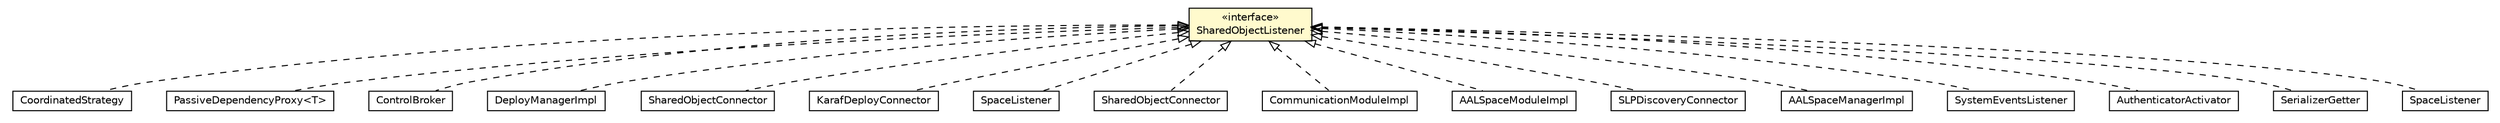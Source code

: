 #!/usr/local/bin/dot
#
# Class diagram 
# Generated by UMLGraph version R5_6-24-gf6e263 (http://www.umlgraph.org/)
#

digraph G {
	edge [fontname="Helvetica",fontsize=10,labelfontname="Helvetica",labelfontsize=10];
	node [fontname="Helvetica",fontsize=10,shape=plaintext];
	nodesep=0.25;
	ranksep=0.5;
	// org.universAAL.middleware.container.SharedObjectListener
	c7587484 [label=<<table title="org.universAAL.middleware.container.SharedObjectListener" border="0" cellborder="1" cellspacing="0" cellpadding="2" port="p" bgcolor="lemonChiffon" href="./SharedObjectListener.html">
		<tr><td><table border="0" cellspacing="0" cellpadding="1">
<tr><td align="center" balign="center"> &#171;interface&#187; </td></tr>
<tr><td align="center" balign="center"> SharedObjectListener </td></tr>
		</table></td></tr>
		</table>>, URL="./SharedObjectListener.html", fontname="Helvetica", fontcolor="black", fontsize=10.0];
	// org.universAAL.middleware.ui.impl.generic.CoordinatedStrategy
	c7587960 [label=<<table title="org.universAAL.middleware.ui.impl.generic.CoordinatedStrategy" border="0" cellborder="1" cellspacing="0" cellpadding="2" port="p" href="../ui/impl/generic/CoordinatedStrategy.html">
		<tr><td><table border="0" cellspacing="0" cellpadding="1">
<tr><td align="center" balign="center"> CoordinatedStrategy </td></tr>
		</table></td></tr>
		</table>>, URL="../ui/impl/generic/CoordinatedStrategy.html", fontname="Helvetica", fontcolor="black", fontsize=10.0];
	// org.universAAL.ioc.dependencies.impl.PassiveDependencyProxy<T>
	c7588267 [label=<<table title="org.universAAL.ioc.dependencies.impl.PassiveDependencyProxy" border="0" cellborder="1" cellspacing="0" cellpadding="2" port="p" href="../../ioc/dependencies/impl/PassiveDependencyProxy.html">
		<tr><td><table border="0" cellspacing="0" cellpadding="1">
<tr><td align="center" balign="center"> PassiveDependencyProxy&lt;T&gt; </td></tr>
		</table></td></tr>
		</table>>, URL="../../ioc/dependencies/impl/PassiveDependencyProxy.html", fontname="Helvetica", fontcolor="black", fontsize=10.0];
	// org.universAAL.middleware.brokers.control.ControlBroker
	c7588644 [label=<<table title="org.universAAL.middleware.brokers.control.ControlBroker" border="0" cellborder="1" cellspacing="0" cellpadding="2" port="p" href="../brokers/control/ControlBroker.html">
		<tr><td><table border="0" cellspacing="0" cellpadding="1">
<tr><td align="center" balign="center"> ControlBroker </td></tr>
		</table></td></tr>
		</table>>, URL="../brokers/control/ControlBroker.html", fontname="Helvetica", fontcolor="black", fontsize=10.0];
	// org.universAAL.middleware.managers.deploy.DeployManagerImpl
	c7588647 [label=<<table title="org.universAAL.middleware.managers.deploy.DeployManagerImpl" border="0" cellborder="1" cellspacing="0" cellpadding="2" port="p" href="../managers/deploy/DeployManagerImpl.html">
		<tr><td><table border="0" cellspacing="0" cellpadding="1">
<tr><td align="center" balign="center"> DeployManagerImpl </td></tr>
		</table></td></tr>
		</table>>, URL="../managers/deploy/DeployManagerImpl.html", fontname="Helvetica", fontcolor="black", fontsize=10.0];
	// org.universAAL.middleware.managers.configuration.core.impl.secondaryManagers.SharedObjectConnector
	c7588666 [label=<<table title="org.universAAL.middleware.managers.configuration.core.impl.secondaryManagers.SharedObjectConnector" border="0" cellborder="1" cellspacing="0" cellpadding="2" port="p" href="../managers/configuration/core/impl/secondaryManagers/SharedObjectConnector.html">
		<tr><td><table border="0" cellspacing="0" cellpadding="1">
<tr><td align="center" balign="center"> SharedObjectConnector </td></tr>
		</table></td></tr>
		</table>>, URL="../managers/configuration/core/impl/secondaryManagers/SharedObjectConnector.html", fontname="Helvetica", fontcolor="black", fontsize=10.0];
	// org.universAAL.middleware.connectors.deploy.karaf.KarafDeployConnector
	c7588685 [label=<<table title="org.universAAL.middleware.connectors.deploy.karaf.KarafDeployConnector" border="0" cellborder="1" cellspacing="0" cellpadding="2" port="p" href="../connectors/deploy/karaf/KarafDeployConnector.html">
		<tr><td><table border="0" cellspacing="0" cellpadding="1">
<tr><td align="center" balign="center"> KarafDeployConnector </td></tr>
		</table></td></tr>
		</table>>, URL="../connectors/deploy/karaf/KarafDeployConnector.html", fontname="Helvetica", fontcolor="black", fontsize=10.0];
	// org.universAAL.middleware.managers.distributedmw.impl.SpaceListener
	c7588701 [label=<<table title="org.universAAL.middleware.managers.distributedmw.impl.SpaceListener" border="0" cellborder="1" cellspacing="0" cellpadding="2" port="p" href="../managers/distributedmw/impl/SpaceListener.html">
		<tr><td><table border="0" cellspacing="0" cellpadding="1">
<tr><td align="center" balign="center"> SpaceListener </td></tr>
		</table></td></tr>
		</table>>, URL="../managers/distributedmw/impl/SpaceListener.html", fontname="Helvetica", fontcolor="black", fontsize=10.0];
	// org.universAAL.middleware.managers.distributedmw.impl.SharedObjectConnector
	c7588702 [label=<<table title="org.universAAL.middleware.managers.distributedmw.impl.SharedObjectConnector" border="0" cellborder="1" cellspacing="0" cellpadding="2" port="p" href="../managers/distributedmw/impl/SharedObjectConnector.html">
		<tr><td><table border="0" cellspacing="0" cellpadding="1">
<tr><td align="center" balign="center"> SharedObjectConnector </td></tr>
		</table></td></tr>
		</table>>, URL="../managers/distributedmw/impl/SharedObjectConnector.html", fontname="Helvetica", fontcolor="black", fontsize=10.0];
	// org.universAAL.middleware.modules.communication.CommunicationModuleImpl
	c7588721 [label=<<table title="org.universAAL.middleware.modules.communication.CommunicationModuleImpl" border="0" cellborder="1" cellspacing="0" cellpadding="2" port="p" href="../modules/communication/CommunicationModuleImpl.html">
		<tr><td><table border="0" cellspacing="0" cellpadding="1">
<tr><td align="center" balign="center"> CommunicationModuleImpl </td></tr>
		</table></td></tr>
		</table>>, URL="../modules/communication/CommunicationModuleImpl.html", fontname="Helvetica", fontcolor="black", fontsize=10.0];
	// org.universAAL.middleware.modules.aalspace.AALSpaceModuleImpl
	c7588728 [label=<<table title="org.universAAL.middleware.modules.aalspace.AALSpaceModuleImpl" border="0" cellborder="1" cellspacing="0" cellpadding="2" port="p" href="../modules/aalspace/AALSpaceModuleImpl.html">
		<tr><td><table border="0" cellspacing="0" cellpadding="1">
<tr><td align="center" balign="center"> AALSpaceModuleImpl </td></tr>
		</table></td></tr>
		</table>>, URL="../modules/aalspace/AALSpaceModuleImpl.html", fontname="Helvetica", fontcolor="black", fontsize=10.0];
	// org.universAAL.middleware.connectors.discovery.slp.SLPDiscoveryConnector
	c7588730 [label=<<table title="org.universAAL.middleware.connectors.discovery.slp.SLPDiscoveryConnector" border="0" cellborder="1" cellspacing="0" cellpadding="2" port="p" href="../connectors/discovery/slp/SLPDiscoveryConnector.html">
		<tr><td><table border="0" cellspacing="0" cellpadding="1">
<tr><td align="center" balign="center"> SLPDiscoveryConnector </td></tr>
		</table></td></tr>
		</table>>, URL="../connectors/discovery/slp/SLPDiscoveryConnector.html", fontname="Helvetica", fontcolor="black", fontsize=10.0];
	// org.universAAL.middleware.managers.aalspace.AALSpaceManagerImpl
	c7588732 [label=<<table title="org.universAAL.middleware.managers.aalspace.AALSpaceManagerImpl" border="0" cellborder="1" cellspacing="0" cellpadding="2" port="p" href="../managers/aalspace/AALSpaceManagerImpl.html">
		<tr><td><table border="0" cellspacing="0" cellpadding="1">
<tr><td align="center" balign="center"> AALSpaceManagerImpl </td></tr>
		</table></td></tr>
		</table>>, URL="../managers/aalspace/AALSpaceManagerImpl.html", fontname="Helvetica", fontcolor="black", fontsize=10.0];
	// org.universAAL.context.sysinfo.SystemEventsListener
	c7588842 [label=<<table title="org.universAAL.context.sysinfo.SystemEventsListener" border="0" cellborder="1" cellspacing="0" cellpadding="2" port="p" href="../../context/sysinfo/SystemEventsListener.html">
		<tr><td><table border="0" cellspacing="0" cellpadding="1">
<tr><td align="center" balign="center"> SystemEventsListener </td></tr>
		</table></td></tr>
		</table>>, URL="../../context/sysinfo/SystemEventsListener.html", fontname="Helvetica", fontcolor="black", fontsize=10.0];
	// org.universAAL.security.authenticator.profile.AuthenticatorActivator
	c7589392 [label=<<table title="org.universAAL.security.authenticator.profile.AuthenticatorActivator" border="0" cellborder="1" cellspacing="0" cellpadding="2" port="p" href="../../security/authenticator/profile/AuthenticatorActivator.html">
		<tr><td><table border="0" cellspacing="0" cellpadding="1">
<tr><td align="center" balign="center"> AuthenticatorActivator </td></tr>
		</table></td></tr>
		</table>>, URL="../../security/authenticator/profile/AuthenticatorActivator.html", fontname="Helvetica", fontcolor="black", fontsize=10.0];
	// org.universAAL.security.session.manager.helpers.SerializerGetter
	c7589408 [label=<<table title="org.universAAL.security.session.manager.helpers.SerializerGetter" border="0" cellborder="1" cellspacing="0" cellpadding="2" port="p" href="../../security/session/manager/helpers/SerializerGetter.html">
		<tr><td><table border="0" cellspacing="0" cellpadding="1">
<tr><td align="center" balign="center"> SerializerGetter </td></tr>
		</table></td></tr>
		</table>>, URL="../../security/session/manager/helpers/SerializerGetter.html", fontname="Helvetica", fontcolor="black", fontsize=10.0];
	// org.universAAL.tools.logmonitor.bus_member.SpaceListener
	c7590017 [label=<<table title="org.universAAL.tools.logmonitor.bus_member.SpaceListener" border="0" cellborder="1" cellspacing="0" cellpadding="2" port="p" href="../../tools/logmonitor/bus_member/SpaceListener.html">
		<tr><td><table border="0" cellspacing="0" cellpadding="1">
<tr><td align="center" balign="center"> SpaceListener </td></tr>
		</table></td></tr>
		</table>>, URL="../../tools/logmonitor/bus_member/SpaceListener.html", fontname="Helvetica", fontcolor="black", fontsize=10.0];
	//org.universAAL.middleware.ui.impl.generic.CoordinatedStrategy implements org.universAAL.middleware.container.SharedObjectListener
	c7587484:p -> c7587960:p [dir=back,arrowtail=empty,style=dashed];
	//org.universAAL.ioc.dependencies.impl.PassiveDependencyProxy<T> implements org.universAAL.middleware.container.SharedObjectListener
	c7587484:p -> c7588267:p [dir=back,arrowtail=empty,style=dashed];
	//org.universAAL.middleware.brokers.control.ControlBroker implements org.universAAL.middleware.container.SharedObjectListener
	c7587484:p -> c7588644:p [dir=back,arrowtail=empty,style=dashed];
	//org.universAAL.middleware.managers.deploy.DeployManagerImpl implements org.universAAL.middleware.container.SharedObjectListener
	c7587484:p -> c7588647:p [dir=back,arrowtail=empty,style=dashed];
	//org.universAAL.middleware.managers.configuration.core.impl.secondaryManagers.SharedObjectConnector implements org.universAAL.middleware.container.SharedObjectListener
	c7587484:p -> c7588666:p [dir=back,arrowtail=empty,style=dashed];
	//org.universAAL.middleware.connectors.deploy.karaf.KarafDeployConnector implements org.universAAL.middleware.container.SharedObjectListener
	c7587484:p -> c7588685:p [dir=back,arrowtail=empty,style=dashed];
	//org.universAAL.middleware.managers.distributedmw.impl.SpaceListener implements org.universAAL.middleware.container.SharedObjectListener
	c7587484:p -> c7588701:p [dir=back,arrowtail=empty,style=dashed];
	//org.universAAL.middleware.managers.distributedmw.impl.SharedObjectConnector implements org.universAAL.middleware.container.SharedObjectListener
	c7587484:p -> c7588702:p [dir=back,arrowtail=empty,style=dashed];
	//org.universAAL.middleware.modules.communication.CommunicationModuleImpl implements org.universAAL.middleware.container.SharedObjectListener
	c7587484:p -> c7588721:p [dir=back,arrowtail=empty,style=dashed];
	//org.universAAL.middleware.modules.aalspace.AALSpaceModuleImpl implements org.universAAL.middleware.container.SharedObjectListener
	c7587484:p -> c7588728:p [dir=back,arrowtail=empty,style=dashed];
	//org.universAAL.middleware.connectors.discovery.slp.SLPDiscoveryConnector implements org.universAAL.middleware.container.SharedObjectListener
	c7587484:p -> c7588730:p [dir=back,arrowtail=empty,style=dashed];
	//org.universAAL.middleware.managers.aalspace.AALSpaceManagerImpl implements org.universAAL.middleware.container.SharedObjectListener
	c7587484:p -> c7588732:p [dir=back,arrowtail=empty,style=dashed];
	//org.universAAL.context.sysinfo.SystemEventsListener implements org.universAAL.middleware.container.SharedObjectListener
	c7587484:p -> c7588842:p [dir=back,arrowtail=empty,style=dashed];
	//org.universAAL.security.authenticator.profile.AuthenticatorActivator implements org.universAAL.middleware.container.SharedObjectListener
	c7587484:p -> c7589392:p [dir=back,arrowtail=empty,style=dashed];
	//org.universAAL.security.session.manager.helpers.SerializerGetter implements org.universAAL.middleware.container.SharedObjectListener
	c7587484:p -> c7589408:p [dir=back,arrowtail=empty,style=dashed];
	//org.universAAL.tools.logmonitor.bus_member.SpaceListener implements org.universAAL.middleware.container.SharedObjectListener
	c7587484:p -> c7590017:p [dir=back,arrowtail=empty,style=dashed];
}

